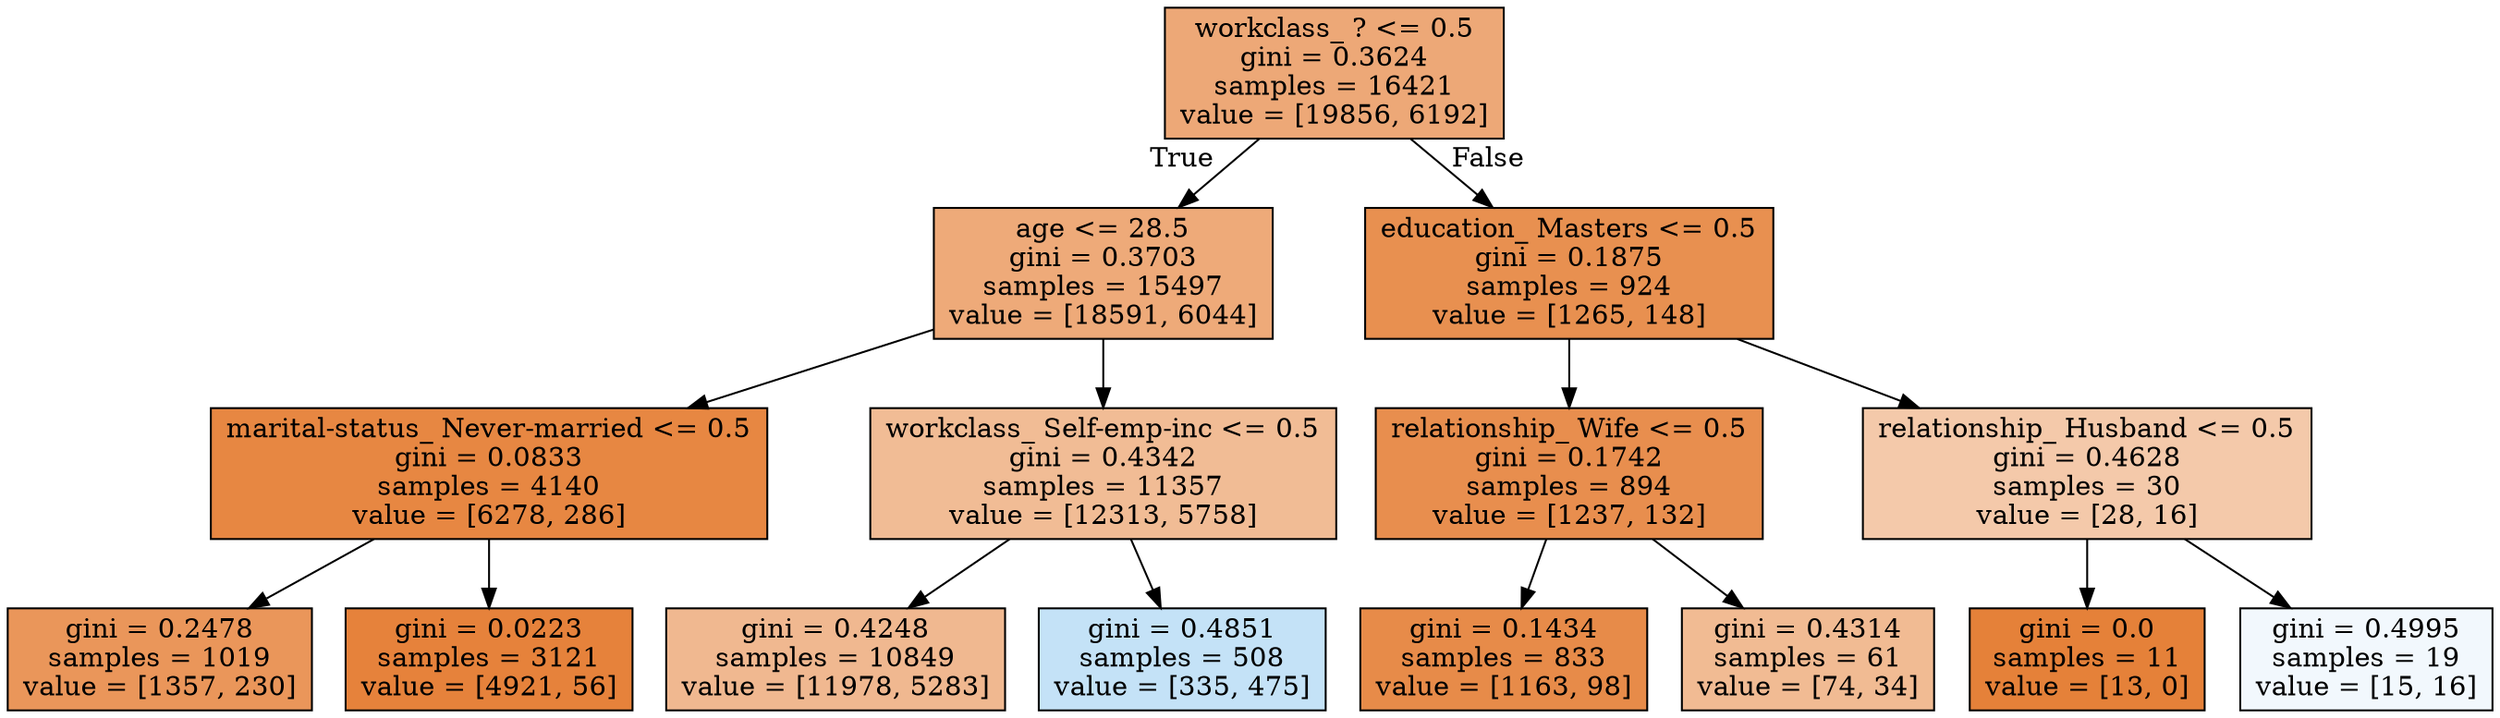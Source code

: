 digraph Tree {
node [shape=box, style="filled", color="black"] ;
0 [label="workclass_ ? <= 0.5\ngini = 0.3624\nsamples = 16421\nvalue = [19856, 6192]", fillcolor="#e58139af"] ;
1 [label="age <= 28.5\ngini = 0.3703\nsamples = 15497\nvalue = [18591, 6044]", fillcolor="#e58139ac"] ;
0 -> 1 [labeldistance=2.5, labelangle=45, headlabel="True"] ;
2 [label="marital-status_ Never-married <= 0.5\ngini = 0.0833\nsamples = 4140\nvalue = [6278, 286]", fillcolor="#e58139f3"] ;
1 -> 2 ;
3 [label="gini = 0.2478\nsamples = 1019\nvalue = [1357, 230]", fillcolor="#e58139d4"] ;
2 -> 3 ;
4 [label="gini = 0.0223\nsamples = 3121\nvalue = [4921, 56]", fillcolor="#e58139fc"] ;
2 -> 4 ;
5 [label="workclass_ Self-emp-inc <= 0.5\ngini = 0.4342\nsamples = 11357\nvalue = [12313, 5758]", fillcolor="#e5813988"] ;
1 -> 5 ;
6 [label="gini = 0.4248\nsamples = 10849\nvalue = [11978, 5283]", fillcolor="#e581398f"] ;
5 -> 6 ;
7 [label="gini = 0.4851\nsamples = 508\nvalue = [335, 475]", fillcolor="#399de54b"] ;
5 -> 7 ;
8 [label="education_ Masters <= 0.5\ngini = 0.1875\nsamples = 924\nvalue = [1265, 148]", fillcolor="#e58139e1"] ;
0 -> 8 [labeldistance=2.5, labelangle=-45, headlabel="False"] ;
9 [label="relationship_ Wife <= 0.5\ngini = 0.1742\nsamples = 894\nvalue = [1237, 132]", fillcolor="#e58139e4"] ;
8 -> 9 ;
10 [label="gini = 0.1434\nsamples = 833\nvalue = [1163, 98]", fillcolor="#e58139ea"] ;
9 -> 10 ;
11 [label="gini = 0.4314\nsamples = 61\nvalue = [74, 34]", fillcolor="#e581398a"] ;
9 -> 11 ;
12 [label="relationship_ Husband <= 0.5\ngini = 0.4628\nsamples = 30\nvalue = [28, 16]", fillcolor="#e581396d"] ;
8 -> 12 ;
13 [label="gini = 0.0\nsamples = 11\nvalue = [13, 0]", fillcolor="#e58139ff"] ;
12 -> 13 ;
14 [label="gini = 0.4995\nsamples = 19\nvalue = [15, 16]", fillcolor="#399de510"] ;
12 -> 14 ;
}